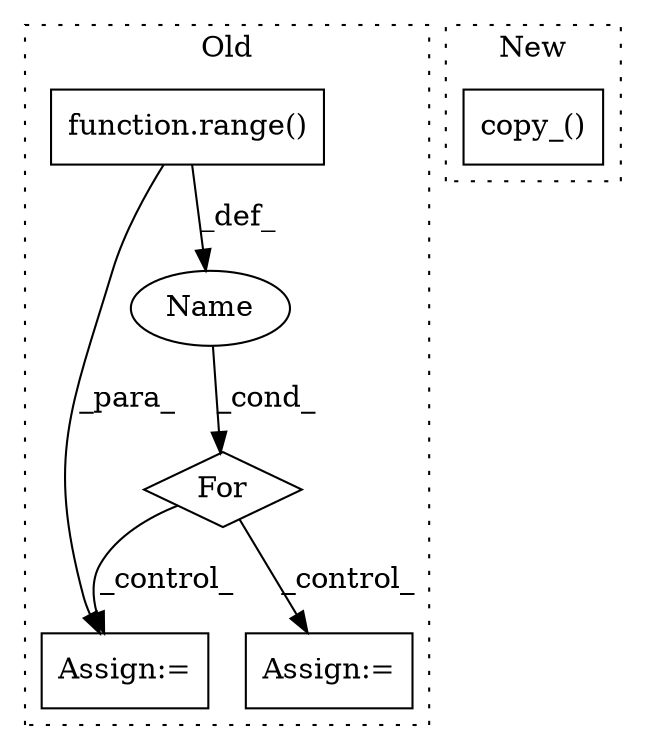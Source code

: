 digraph G {
subgraph cluster0 {
1 [label="function.range()" a="75" s="5212,5237" l="6,1" shape="box"];
3 [label="Assign:=" a="68" s="5481" l="3" shape="box"];
4 [label="Assign:=" a="68" s="5260" l="20" shape="box"];
5 [label="Name" a="87" s="5205" l="3" shape="ellipse"];
6 [label="For" a="107" s="5201,5238" l="4,14" shape="diamond"];
label = "Old";
style="dotted";
}
subgraph cluster1 {
2 [label="copy_()" a="75" s="5635,5690" l="51,1" shape="box"];
label = "New";
style="dotted";
}
1 -> 5 [label="_def_"];
1 -> 4 [label="_para_"];
5 -> 6 [label="_cond_"];
6 -> 3 [label="_control_"];
6 -> 4 [label="_control_"];
}